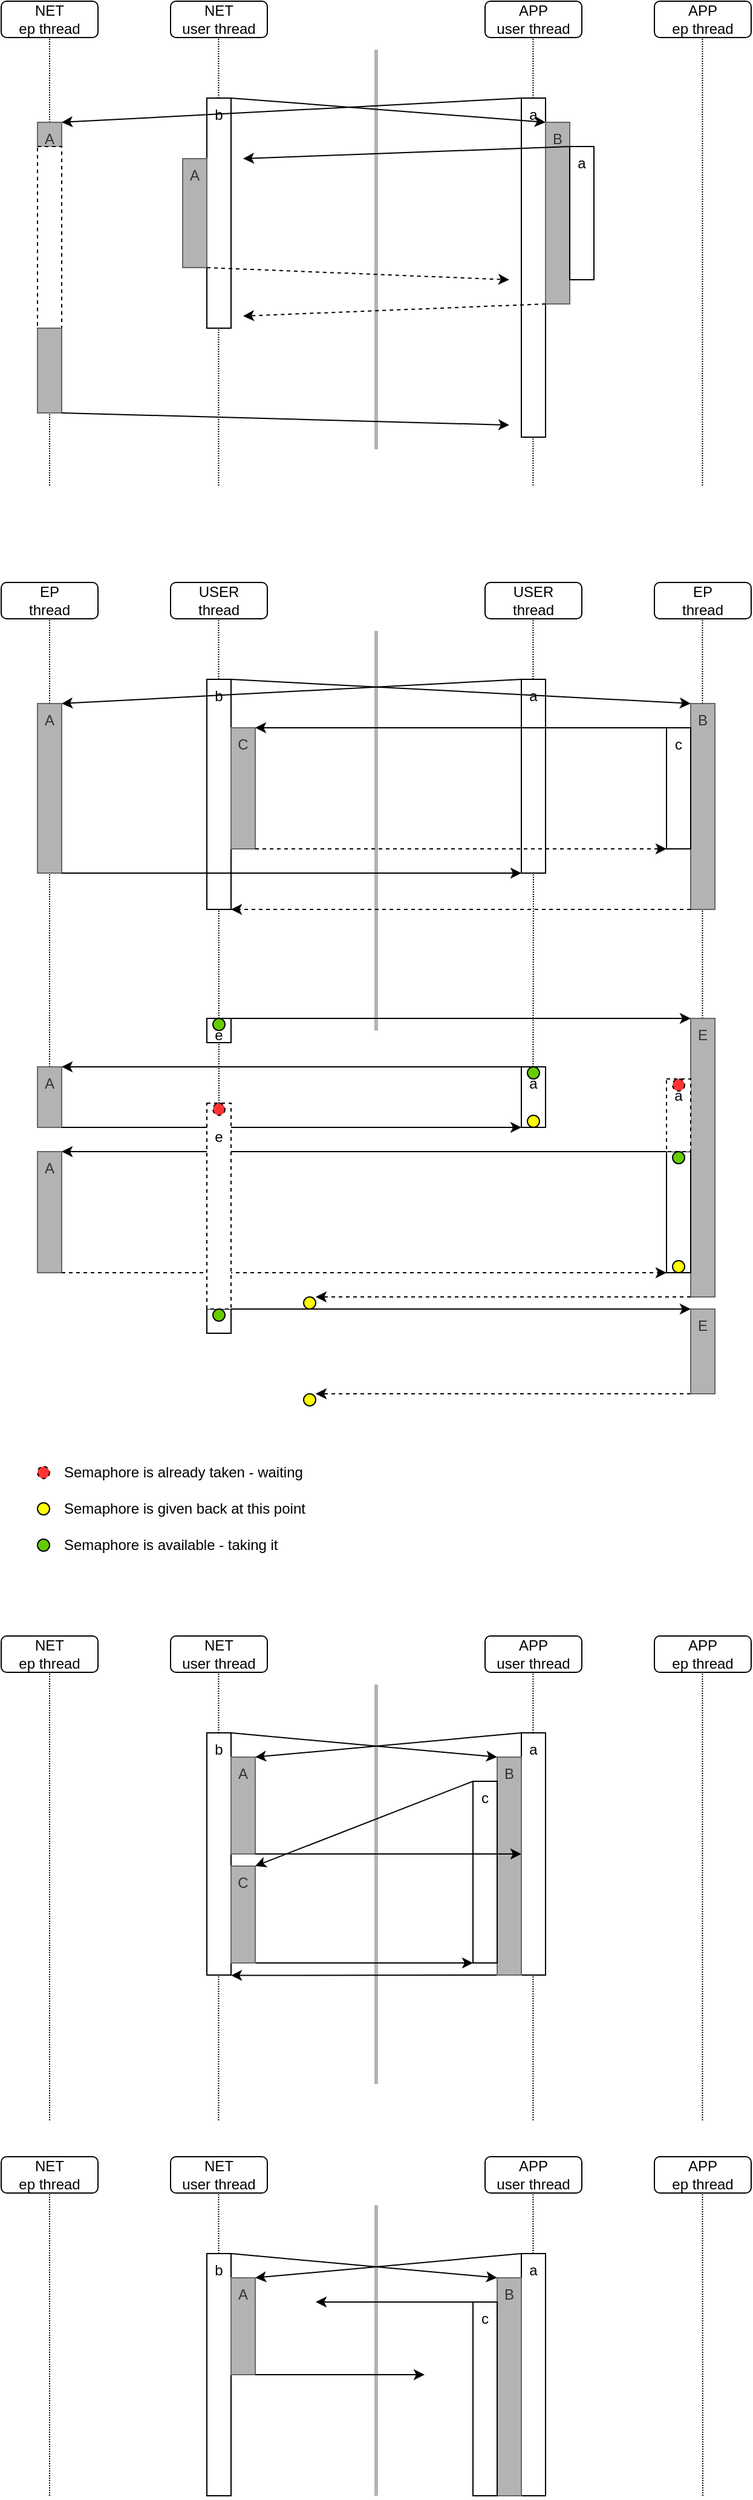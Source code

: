 <mxfile version="12.9.6" type="github"><diagram id="xgrzt0RMuhMkAyC4IfRt" name="Page-1"><mxGraphModel dx="813" dy="510" grid="1" gridSize="10" guides="1" tooltips="1" connect="1" arrows="1" fold="1" page="1" pageScale="1" pageWidth="850" pageHeight="1100" math="0" shadow="0"><root><mxCell id="0"/><mxCell id="1" parent="0"/><mxCell id="1Rv9va5PV-6Wp0BokZfB-43" value="" style="endArrow=none;html=1;strokeColor=#000000;fontColor=#000000;entryX=0.5;entryY=1;entryDx=0;entryDy=0;dashed=1;dashPattern=1 1;" parent="1" target="1Rv9va5PV-6Wp0BokZfB-42" edge="1"><mxGeometry width="50" height="50" relative="1" as="geometry"><mxPoint x="90" y="440" as="sourcePoint"/><mxPoint x="370" y="240" as="targetPoint"/></mxGeometry></mxCell><mxCell id="1Rv9va5PV-6Wp0BokZfB-45" value="" style="endArrow=none;html=1;strokeColor=#000000;fontColor=#000000;entryX=0.5;entryY=1;entryDx=0;entryDy=0;dashed=1;dashPattern=1 1;" parent="1" edge="1"><mxGeometry width="50" height="50" relative="1" as="geometry"><mxPoint x="229.71" y="440" as="sourcePoint"/><mxPoint x="229.71" y="70" as="targetPoint"/></mxGeometry></mxCell><mxCell id="1Rv9va5PV-6Wp0BokZfB-46" value="" style="endArrow=none;html=1;strokeColor=#000000;fontColor=#000000;entryX=0.5;entryY=1;entryDx=0;entryDy=0;dashed=1;dashPattern=1 1;" parent="1" edge="1"><mxGeometry width="50" height="50" relative="1" as="geometry"><mxPoint x="489.71" y="440" as="sourcePoint"/><mxPoint x="489.71" y="70" as="targetPoint"/></mxGeometry></mxCell><mxCell id="1Rv9va5PV-6Wp0BokZfB-47" value="" style="endArrow=none;html=1;strokeColor=#000000;fontColor=#000000;entryX=0.5;entryY=1;entryDx=0;entryDy=0;dashed=1;dashPattern=1 1;" parent="1" edge="1"><mxGeometry width="50" height="50" relative="1" as="geometry"><mxPoint x="629.71" y="440" as="sourcePoint"/><mxPoint x="629.71" y="70" as="targetPoint"/></mxGeometry></mxCell><mxCell id="1Rv9va5PV-6Wp0BokZfB-1" value="b" style="rounded=0;whiteSpace=wrap;html=1;verticalAlign=top;" parent="1" vertex="1"><mxGeometry x="220" y="120" width="20" height="190" as="geometry"/></mxCell><mxCell id="1Rv9va5PV-6Wp0BokZfB-2" value="" style="endArrow=none;html=1;strokeColor=#B3B3B3;strokeWidth=3;" parent="1" edge="1"><mxGeometry width="50" height="50" relative="1" as="geometry"><mxPoint x="360" y="410" as="sourcePoint"/><mxPoint x="360" y="80" as="targetPoint"/></mxGeometry></mxCell><mxCell id="1Rv9va5PV-6Wp0BokZfB-6" style="rounded=0;orthogonalLoop=1;jettySize=auto;html=1;exitX=0;exitY=0;exitDx=0;exitDy=0;entryX=1;entryY=0;entryDx=0;entryDy=0;" parent="1" source="1Rv9va5PV-6Wp0BokZfB-3" target="1Rv9va5PV-6Wp0BokZfB-5" edge="1"><mxGeometry relative="1" as="geometry"><mxPoint x="250" y="140" as="targetPoint"/></mxGeometry></mxCell><mxCell id="1Rv9va5PV-6Wp0BokZfB-3" value="a" style="rounded=0;whiteSpace=wrap;html=1;verticalAlign=top;" parent="1" vertex="1"><mxGeometry x="480" y="120" width="20" height="280" as="geometry"/></mxCell><mxCell id="1Rv9va5PV-6Wp0BokZfB-5" value="A" style="rounded=0;whiteSpace=wrap;html=1;fillColor=#B3B3B3;strokeColor=#666666;fontColor=#333333;verticalAlign=top;" parent="1" vertex="1"><mxGeometry x="80" y="140" width="20" height="20" as="geometry"/></mxCell><mxCell id="1Rv9va5PV-6Wp0BokZfB-7" value="B" style="rounded=0;whiteSpace=wrap;html=1;fillColor=#B3B3B3;strokeColor=#666666;fontColor=#333333;verticalAlign=top;" parent="1" vertex="1"><mxGeometry x="500" y="140" width="20" height="150" as="geometry"/></mxCell><mxCell id="1Rv9va5PV-6Wp0BokZfB-12" value="a" style="rounded=0;whiteSpace=wrap;html=1;verticalAlign=top;" parent="1" vertex="1"><mxGeometry x="520" y="160" width="20" height="110" as="geometry"/></mxCell><mxCell id="1Rv9va5PV-6Wp0BokZfB-20" value="A" style="rounded=0;whiteSpace=wrap;html=1;fillColor=#B3B3B3;strokeColor=#666666;fontColor=#333333;verticalAlign=top;" parent="1" vertex="1"><mxGeometry x="200" y="170" width="20" height="90" as="geometry"/></mxCell><mxCell id="1Rv9va5PV-6Wp0BokZfB-21" style="edgeStyle=none;rounded=0;orthogonalLoop=1;jettySize=auto;html=1;exitX=1;exitY=1;exitDx=0;exitDy=0;dashed=1;" parent="1" edge="1"><mxGeometry relative="1" as="geometry"><mxPoint x="470" y="270" as="targetPoint"/><mxPoint x="220" y="260" as="sourcePoint"/></mxGeometry></mxCell><mxCell id="1Rv9va5PV-6Wp0BokZfB-30" value="" style="rounded=0;whiteSpace=wrap;html=1;verticalAlign=top;dashed=1;" parent="1" vertex="1"><mxGeometry x="80" y="160" width="20" height="150" as="geometry"/></mxCell><mxCell id="1Rv9va5PV-6Wp0BokZfB-34" value="" style="endArrow=classic;html=1;strokeColor=#000000;fontColor=#000000;exitX=0;exitY=0;exitDx=0;exitDy=0;" parent="1" source="1Rv9va5PV-6Wp0BokZfB-12" edge="1"><mxGeometry width="50" height="50" relative="1" as="geometry"><mxPoint x="490" y="250" as="sourcePoint"/><mxPoint x="250" y="170" as="targetPoint"/></mxGeometry></mxCell><mxCell id="1Rv9va5PV-6Wp0BokZfB-35" style="edgeStyle=none;rounded=0;orthogonalLoop=1;jettySize=auto;html=1;exitX=0;exitY=1;exitDx=0;exitDy=0;dashed=1;" parent="1" source="1Rv9va5PV-6Wp0BokZfB-7" edge="1"><mxGeometry relative="1" as="geometry"><mxPoint x="250" y="300" as="targetPoint"/><mxPoint x="230" y="270" as="sourcePoint"/></mxGeometry></mxCell><mxCell id="1Rv9va5PV-6Wp0BokZfB-37" value="" style="rounded=0;whiteSpace=wrap;html=1;fillColor=#B3B3B3;strokeColor=#666666;fontColor=#333333;verticalAlign=top;" parent="1" vertex="1"><mxGeometry x="80" y="310" width="20" height="70" as="geometry"/></mxCell><mxCell id="1Rv9va5PV-6Wp0BokZfB-38" value="" style="endArrow=classic;html=1;strokeColor=#000000;fontColor=#000000;exitX=1;exitY=1;exitDx=0;exitDy=0;" parent="1" source="1Rv9va5PV-6Wp0BokZfB-37" edge="1"><mxGeometry width="50" height="50" relative="1" as="geometry"><mxPoint x="320" y="290" as="sourcePoint"/><mxPoint x="470" y="390" as="targetPoint"/></mxGeometry></mxCell><mxCell id="1Rv9va5PV-6Wp0BokZfB-39" value="NET&lt;br&gt;user thread" style="rounded=1;whiteSpace=wrap;html=1;fillColor=#ffffff;fontColor=#000000;" parent="1" vertex="1"><mxGeometry x="190" y="40" width="80" height="30" as="geometry"/></mxCell><mxCell id="1Rv9va5PV-6Wp0BokZfB-40" value="APP&lt;br&gt;user thread" style="rounded=1;whiteSpace=wrap;html=1;fillColor=#ffffff;fontColor=#000000;" parent="1" vertex="1"><mxGeometry x="450" y="40" width="80" height="30" as="geometry"/></mxCell><mxCell id="1Rv9va5PV-6Wp0BokZfB-41" value="APP&lt;br&gt;ep thread" style="rounded=1;whiteSpace=wrap;html=1;fillColor=#ffffff;fontColor=#000000;" parent="1" vertex="1"><mxGeometry x="590" y="40" width="80" height="30" as="geometry"/></mxCell><mxCell id="1Rv9va5PV-6Wp0BokZfB-42" value="NET&lt;br&gt;ep thread" style="rounded=1;whiteSpace=wrap;html=1;fillColor=#ffffff;fontColor=#000000;" parent="1" vertex="1"><mxGeometry x="50" y="40" width="80" height="30" as="geometry"/></mxCell><mxCell id="1Rv9va5PV-6Wp0BokZfB-8" style="edgeStyle=none;rounded=0;orthogonalLoop=1;jettySize=auto;html=1;exitX=1;exitY=0;exitDx=0;exitDy=0;entryX=0;entryY=0;entryDx=0;entryDy=0;" parent="1" source="1Rv9va5PV-6Wp0BokZfB-1" target="1Rv9va5PV-6Wp0BokZfB-7" edge="1"><mxGeometry relative="1" as="geometry"><mxPoint x="470" y="140" as="targetPoint"/></mxGeometry></mxCell><mxCell id="1Rv9va5PV-6Wp0BokZfB-54" value="" style="endArrow=none;html=1;strokeColor=#000000;fontColor=#000000;entryX=0.5;entryY=1;entryDx=0;entryDy=0;dashed=1;dashPattern=1 1;" parent="1" target="1Rv9va5PV-6Wp0BokZfB-75" edge="1"><mxGeometry width="50" height="50" relative="1" as="geometry"><mxPoint x="90" y="920" as="sourcePoint"/><mxPoint x="370" y="720" as="targetPoint"/></mxGeometry></mxCell><mxCell id="1Rv9va5PV-6Wp0BokZfB-55" value="" style="endArrow=none;html=1;strokeColor=#000000;fontColor=#000000;entryX=0.5;entryY=1;entryDx=0;entryDy=0;dashed=1;dashPattern=1 1;" parent="1" edge="1"><mxGeometry width="50" height="50" relative="1" as="geometry"><mxPoint x="229.994" y="1050" as="sourcePoint"/><mxPoint x="229.71" y="550" as="targetPoint"/></mxGeometry></mxCell><mxCell id="1Rv9va5PV-6Wp0BokZfB-56" value="" style="endArrow=none;html=1;strokeColor=#000000;fontColor=#000000;entryX=0.5;entryY=1;entryDx=0;entryDy=0;dashed=1;dashPattern=1 1;" parent="1" edge="1"><mxGeometry width="50" height="50" relative="1" as="geometry"><mxPoint x="489.948" y="780" as="sourcePoint"/><mxPoint x="489.71" y="550" as="targetPoint"/></mxGeometry></mxCell><mxCell id="1Rv9va5PV-6Wp0BokZfB-57" value="" style="endArrow=none;html=1;strokeColor=#000000;fontColor=#000000;entryX=0.5;entryY=1;entryDx=0;entryDy=0;dashed=1;dashPattern=1 1;" parent="1" edge="1"><mxGeometry width="50" height="50" relative="1" as="geometry"><mxPoint x="629.71" y="920" as="sourcePoint"/><mxPoint x="629.71" y="550" as="targetPoint"/></mxGeometry></mxCell><mxCell id="1Rv9va5PV-6Wp0BokZfB-58" value="b" style="rounded=0;whiteSpace=wrap;html=1;verticalAlign=top;" parent="1" vertex="1"><mxGeometry x="220" y="600" width="20" height="190" as="geometry"/></mxCell><mxCell id="1Rv9va5PV-6Wp0BokZfB-59" value="" style="endArrow=none;html=1;strokeColor=#B3B3B3;strokeWidth=3;" parent="1" edge="1"><mxGeometry width="50" height="50" relative="1" as="geometry"><mxPoint x="360" y="890" as="sourcePoint"/><mxPoint x="360" y="560" as="targetPoint"/></mxGeometry></mxCell><mxCell id="1Rv9va5PV-6Wp0BokZfB-60" style="rounded=0;orthogonalLoop=1;jettySize=auto;html=1;exitX=0;exitY=0;exitDx=0;exitDy=0;entryX=1;entryY=0;entryDx=0;entryDy=0;" parent="1" source="1Rv9va5PV-6Wp0BokZfB-61" target="1Rv9va5PV-6Wp0BokZfB-62" edge="1"><mxGeometry relative="1" as="geometry"><mxPoint x="250" y="620" as="targetPoint"/></mxGeometry></mxCell><mxCell id="1Rv9va5PV-6Wp0BokZfB-61" value="a" style="rounded=0;whiteSpace=wrap;html=1;verticalAlign=top;" parent="1" vertex="1"><mxGeometry x="480" y="600" width="20" height="160" as="geometry"/></mxCell><mxCell id="1Rv9va5PV-6Wp0BokZfB-62" value="A" style="rounded=0;whiteSpace=wrap;html=1;fillColor=#B3B3B3;strokeColor=#666666;fontColor=#333333;verticalAlign=top;" parent="1" vertex="1"><mxGeometry x="80" y="620" width="20" height="140" as="geometry"/></mxCell><mxCell id="1Rv9va5PV-6Wp0BokZfB-63" value="B" style="rounded=0;whiteSpace=wrap;html=1;fillColor=#B3B3B3;strokeColor=#666666;fontColor=#333333;verticalAlign=top;" parent="1" vertex="1"><mxGeometry x="620" y="620" width="20" height="170" as="geometry"/></mxCell><mxCell id="1Rv9va5PV-6Wp0BokZfB-64" value="c" style="rounded=0;whiteSpace=wrap;html=1;verticalAlign=top;" parent="1" vertex="1"><mxGeometry x="600" y="640" width="20" height="100" as="geometry"/></mxCell><mxCell id="1Rv9va5PV-6Wp0BokZfB-65" value="C" style="rounded=0;whiteSpace=wrap;html=1;fillColor=#B3B3B3;strokeColor=#666666;fontColor=#333333;verticalAlign=top;" parent="1" vertex="1"><mxGeometry x="240" y="640" width="20" height="100" as="geometry"/></mxCell><mxCell id="1Rv9va5PV-6Wp0BokZfB-66" style="edgeStyle=none;rounded=0;orthogonalLoop=1;jettySize=auto;html=1;exitX=1;exitY=1;exitDx=0;exitDy=0;dashed=1;entryX=0;entryY=1;entryDx=0;entryDy=0;" parent="1" edge="1" target="1Rv9va5PV-6Wp0BokZfB-64" source="1Rv9va5PV-6Wp0BokZfB-65"><mxGeometry relative="1" as="geometry"><mxPoint x="620" y="750" as="targetPoint"/><mxPoint x="220" y="740" as="sourcePoint"/></mxGeometry></mxCell><mxCell id="1Rv9va5PV-6Wp0BokZfB-68" value="" style="endArrow=classic;html=1;strokeColor=#000000;fontColor=#000000;exitX=0;exitY=0;exitDx=0;exitDy=0;entryX=1;entryY=0;entryDx=0;entryDy=0;" parent="1" source="1Rv9va5PV-6Wp0BokZfB-64" edge="1" target="1Rv9va5PV-6Wp0BokZfB-65"><mxGeometry width="50" height="50" relative="1" as="geometry"><mxPoint x="490" y="730" as="sourcePoint"/><mxPoint x="260" y="650" as="targetPoint"/></mxGeometry></mxCell><mxCell id="1Rv9va5PV-6Wp0BokZfB-69" style="edgeStyle=none;rounded=0;orthogonalLoop=1;jettySize=auto;html=1;dashed=1;entryX=1;entryY=1;entryDx=0;entryDy=0;exitX=0;exitY=1;exitDx=0;exitDy=0;" parent="1" edge="1" target="1Rv9va5PV-6Wp0BokZfB-58" source="1Rv9va5PV-6Wp0BokZfB-63"><mxGeometry relative="1" as="geometry"><mxPoint x="250" y="800" as="targetPoint"/><mxPoint x="620" y="790" as="sourcePoint"/></mxGeometry></mxCell><mxCell id="1Rv9va5PV-6Wp0BokZfB-71" value="" style="endArrow=classic;html=1;strokeColor=#000000;fontColor=#000000;exitX=1;exitY=1;exitDx=0;exitDy=0;entryX=0;entryY=1;entryDx=0;entryDy=0;" parent="1" edge="1" target="1Rv9va5PV-6Wp0BokZfB-61"><mxGeometry width="50" height="50" relative="1" as="geometry"><mxPoint x="100" y="760" as="sourcePoint"/><mxPoint x="470" y="770" as="targetPoint"/></mxGeometry></mxCell><mxCell id="1Rv9va5PV-6Wp0BokZfB-72" value="USER&lt;br&gt;thread" style="rounded=1;whiteSpace=wrap;html=1;fillColor=#ffffff;fontColor=#000000;" parent="1" vertex="1"><mxGeometry x="190" y="520" width="80" height="30" as="geometry"/></mxCell><mxCell id="1Rv9va5PV-6Wp0BokZfB-73" value="USER&lt;br&gt;thread" style="rounded=1;whiteSpace=wrap;html=1;fillColor=#ffffff;fontColor=#000000;" parent="1" vertex="1"><mxGeometry x="450" y="520" width="80" height="30" as="geometry"/></mxCell><mxCell id="1Rv9va5PV-6Wp0BokZfB-74" value="EP&lt;br&gt;thread" style="rounded=1;whiteSpace=wrap;html=1;fillColor=#ffffff;fontColor=#000000;" parent="1" vertex="1"><mxGeometry x="590" y="520" width="80" height="30" as="geometry"/></mxCell><mxCell id="1Rv9va5PV-6Wp0BokZfB-75" value="EP&lt;br&gt;thread" style="rounded=1;whiteSpace=wrap;html=1;fillColor=#ffffff;fontColor=#000000;" parent="1" vertex="1"><mxGeometry x="50" y="520" width="80" height="30" as="geometry"/></mxCell><mxCell id="1Rv9va5PV-6Wp0BokZfB-76" style="edgeStyle=none;rounded=0;orthogonalLoop=1;jettySize=auto;html=1;exitX=1;exitY=0;exitDx=0;exitDy=0;entryX=0;entryY=0;entryDx=0;entryDy=0;" parent="1" source="1Rv9va5PV-6Wp0BokZfB-58" target="1Rv9va5PV-6Wp0BokZfB-63" edge="1"><mxGeometry relative="1" as="geometry"><mxPoint x="470" y="620" as="targetPoint"/></mxGeometry></mxCell><mxCell id="1Rv9va5PV-6Wp0BokZfB-81" value="" style="endArrow=none;html=1;strokeColor=#000000;fontColor=#000000;entryX=0.5;entryY=1;entryDx=0;entryDy=0;dashed=1;dashPattern=1 1;" parent="1" target="1Rv9va5PV-6Wp0BokZfB-61" edge="1"><mxGeometry width="50" height="50" relative="1" as="geometry"><mxPoint x="489.71" y="920" as="sourcePoint"/><mxPoint x="490" y="880" as="targetPoint"/></mxGeometry></mxCell><mxCell id="G7WEoSztosAkv3LRzKmX-35" value="e" style="rounded=0;whiteSpace=wrap;html=1;verticalAlign=top;" vertex="1" parent="1"><mxGeometry x="220" y="880" width="20" height="20" as="geometry"/></mxCell><mxCell id="G7WEoSztosAkv3LRzKmX-36" style="rounded=0;orthogonalLoop=1;jettySize=auto;html=1;exitX=0;exitY=0;exitDx=0;exitDy=0;entryX=1;entryY=0;entryDx=0;entryDy=0;" edge="1" source="G7WEoSztosAkv3LRzKmX-37" target="G7WEoSztosAkv3LRzKmX-38" parent="1"><mxGeometry relative="1" as="geometry"><mxPoint x="250" y="880" as="targetPoint"/></mxGeometry></mxCell><mxCell id="G7WEoSztosAkv3LRzKmX-37" value="a" style="rounded=0;whiteSpace=wrap;html=1;verticalAlign=top;" vertex="1" parent="1"><mxGeometry x="480" y="920" width="20" height="50" as="geometry"/></mxCell><mxCell id="G7WEoSztosAkv3LRzKmX-38" value="A" style="rounded=0;whiteSpace=wrap;html=1;fillColor=#B3B3B3;strokeColor=#666666;fontColor=#333333;verticalAlign=top;" vertex="1" parent="1"><mxGeometry x="80" y="920" width="20" height="50" as="geometry"/></mxCell><mxCell id="G7WEoSztosAkv3LRzKmX-39" value="E" style="rounded=0;whiteSpace=wrap;html=1;fillColor=#B3B3B3;strokeColor=#666666;fontColor=#333333;verticalAlign=top;" vertex="1" parent="1"><mxGeometry x="620" y="880" width="20" height="230" as="geometry"/></mxCell><mxCell id="G7WEoSztosAkv3LRzKmX-40" value="" style="rounded=0;whiteSpace=wrap;html=1;verticalAlign=top;" vertex="1" parent="1"><mxGeometry x="600" y="990" width="20" height="100" as="geometry"/></mxCell><mxCell id="G7WEoSztosAkv3LRzKmX-41" value="A" style="rounded=0;whiteSpace=wrap;html=1;fillColor=#B3B3B3;strokeColor=#666666;fontColor=#333333;verticalAlign=top;" vertex="1" parent="1"><mxGeometry x="80" y="990" width="20" height="100" as="geometry"/></mxCell><mxCell id="G7WEoSztosAkv3LRzKmX-42" style="edgeStyle=none;rounded=0;orthogonalLoop=1;jettySize=auto;html=1;exitX=1;exitY=1;exitDx=0;exitDy=0;dashed=1;entryX=0;entryY=1;entryDx=0;entryDy=0;" edge="1" source="G7WEoSztosAkv3LRzKmX-41" target="G7WEoSztosAkv3LRzKmX-40" parent="1"><mxGeometry relative="1" as="geometry"><mxPoint x="620" y="1010" as="targetPoint"/><mxPoint x="220" y="1000" as="sourcePoint"/></mxGeometry></mxCell><mxCell id="G7WEoSztosAkv3LRzKmX-43" value="" style="endArrow=classic;html=1;strokeColor=#000000;fontColor=#000000;exitX=0;exitY=0;exitDx=0;exitDy=0;entryX=1;entryY=0;entryDx=0;entryDy=0;" edge="1" source="G7WEoSztosAkv3LRzKmX-40" parent="1" target="G7WEoSztosAkv3LRzKmX-41"><mxGeometry width="50" height="50" relative="1" as="geometry"><mxPoint x="490" y="990" as="sourcePoint"/><mxPoint x="260" y="910" as="targetPoint"/></mxGeometry></mxCell><mxCell id="G7WEoSztosAkv3LRzKmX-44" style="edgeStyle=none;rounded=0;orthogonalLoop=1;jettySize=auto;html=1;dashed=1;exitX=0;exitY=1;exitDx=0;exitDy=0;" edge="1" source="G7WEoSztosAkv3LRzKmX-39" parent="1"><mxGeometry relative="1" as="geometry"><mxPoint x="310" y="1110" as="targetPoint"/><mxPoint x="620" y="1050" as="sourcePoint"/></mxGeometry></mxCell><mxCell id="G7WEoSztosAkv3LRzKmX-45" value="" style="endArrow=classic;html=1;strokeColor=#000000;fontColor=#000000;exitX=1;exitY=1;exitDx=0;exitDy=0;entryX=0;entryY=1;entryDx=0;entryDy=0;" edge="1" target="G7WEoSztosAkv3LRzKmX-37" parent="1" source="G7WEoSztosAkv3LRzKmX-38"><mxGeometry width="50" height="50" relative="1" as="geometry"><mxPoint x="100" y="1020" as="sourcePoint"/><mxPoint x="470" y="1030" as="targetPoint"/></mxGeometry></mxCell><mxCell id="G7WEoSztosAkv3LRzKmX-46" style="edgeStyle=none;rounded=0;orthogonalLoop=1;jettySize=auto;html=1;exitX=1;exitY=0;exitDx=0;exitDy=0;entryX=0;entryY=0;entryDx=0;entryDy=0;" edge="1" source="G7WEoSztosAkv3LRzKmX-35" target="G7WEoSztosAkv3LRzKmX-39" parent="1"><mxGeometry relative="1" as="geometry"><mxPoint x="470" y="880" as="targetPoint"/></mxGeometry></mxCell><mxCell id="G7WEoSztosAkv3LRzKmX-47" value="a" style="rounded=0;whiteSpace=wrap;html=1;verticalAlign=top;dashed=1;" vertex="1" parent="1"><mxGeometry x="600" y="930" width="20" height="60" as="geometry"/></mxCell><mxCell id="G7WEoSztosAkv3LRzKmX-48" value="" style="ellipse;whiteSpace=wrap;html=1;fillColor=#66CC00;" vertex="1" parent="1"><mxGeometry x="485" y="920" width="10" height="10" as="geometry"/></mxCell><mxCell id="G7WEoSztosAkv3LRzKmX-49" value="" style="ellipse;whiteSpace=wrap;html=1;dashed=1;fillColor=#FF3333;" vertex="1" parent="1"><mxGeometry x="605" y="930" width="10" height="10" as="geometry"/></mxCell><mxCell id="G7WEoSztosAkv3LRzKmX-51" value="" style="ellipse;whiteSpace=wrap;html=1;fillColor=#66CC00;" vertex="1" parent="1"><mxGeometry x="225" y="880" width="10" height="10" as="geometry"/></mxCell><mxCell id="G7WEoSztosAkv3LRzKmX-52" value="" style="ellipse;whiteSpace=wrap;html=1;fillColor=#FFFF00;" vertex="1" parent="1"><mxGeometry x="485" y="960" width="10" height="10" as="geometry"/></mxCell><mxCell id="G7WEoSztosAkv3LRzKmX-53" value="" style="ellipse;whiteSpace=wrap;html=1;fillColor=#FFFF00;" vertex="1" parent="1"><mxGeometry x="300" y="1110" width="10" height="10" as="geometry"/></mxCell><mxCell id="G7WEoSztosAkv3LRzKmX-54" value="" style="ellipse;whiteSpace=wrap;html=1;fillColor=#FFFF00;" vertex="1" parent="1"><mxGeometry x="605" y="1080" width="10" height="10" as="geometry"/></mxCell><mxCell id="G7WEoSztosAkv3LRzKmX-57" value="" style="ellipse;whiteSpace=wrap;html=1;fillColor=#66CC00;" vertex="1" parent="1"><mxGeometry x="605" y="990" width="10" height="10" as="geometry"/></mxCell><mxCell id="G7WEoSztosAkv3LRzKmX-65" style="edgeStyle=none;rounded=0;orthogonalLoop=1;jettySize=auto;html=1;exitX=1;exitY=0;exitDx=0;exitDy=0;entryX=0;entryY=0;entryDx=0;entryDy=0;" edge="1" parent="1" source="G7WEoSztosAkv3LRzKmX-59" target="G7WEoSztosAkv3LRzKmX-64"><mxGeometry relative="1" as="geometry"/></mxCell><mxCell id="G7WEoSztosAkv3LRzKmX-59" value="" style="rounded=0;whiteSpace=wrap;html=1;verticalAlign=top;" vertex="1" parent="1"><mxGeometry x="220" y="1120" width="20" height="20" as="geometry"/></mxCell><mxCell id="G7WEoSztosAkv3LRzKmX-60" value="&lt;br&gt;e" style="rounded=0;whiteSpace=wrap;html=1;verticalAlign=top;dashed=1;" vertex="1" parent="1"><mxGeometry x="220" y="950" width="20" height="170" as="geometry"/></mxCell><mxCell id="G7WEoSztosAkv3LRzKmX-61" value="" style="ellipse;whiteSpace=wrap;html=1;dashed=1;fillColor=#FF3333;" vertex="1" parent="1"><mxGeometry x="225" y="950" width="10" height="10" as="geometry"/></mxCell><mxCell id="G7WEoSztosAkv3LRzKmX-63" value="" style="ellipse;whiteSpace=wrap;html=1;fillColor=#66CC00;" vertex="1" parent="1"><mxGeometry x="225" y="1120" width="10" height="10" as="geometry"/></mxCell><mxCell id="G7WEoSztosAkv3LRzKmX-66" style="edgeStyle=none;rounded=0;orthogonalLoop=1;jettySize=auto;html=1;exitX=0;exitY=1;exitDx=0;exitDy=0;dashed=1;" edge="1" parent="1" source="G7WEoSztosAkv3LRzKmX-64"><mxGeometry relative="1" as="geometry"><mxPoint x="310" y="1190" as="targetPoint"/></mxGeometry></mxCell><mxCell id="G7WEoSztosAkv3LRzKmX-64" value="E" style="rounded=0;whiteSpace=wrap;html=1;fillColor=#B3B3B3;strokeColor=#666666;fontColor=#333333;verticalAlign=top;" vertex="1" parent="1"><mxGeometry x="620" y="1120" width="20" height="70" as="geometry"/></mxCell><mxCell id="G7WEoSztosAkv3LRzKmX-67" value="" style="ellipse;whiteSpace=wrap;html=1;fillColor=#FFFF00;" vertex="1" parent="1"><mxGeometry x="300" y="1190" width="10" height="10" as="geometry"/></mxCell><mxCell id="G7WEoSztosAkv3LRzKmX-68" value="" style="ellipse;whiteSpace=wrap;html=1;fillColor=#66CC00;" vertex="1" parent="1"><mxGeometry x="80" y="1310" width="10" height="10" as="geometry"/></mxCell><mxCell id="G7WEoSztosAkv3LRzKmX-69" value="" style="ellipse;whiteSpace=wrap;html=1;fillColor=#FFFF00;" vertex="1" parent="1"><mxGeometry x="80" y="1280" width="10" height="10" as="geometry"/></mxCell><mxCell id="G7WEoSztosAkv3LRzKmX-70" value="" style="ellipse;whiteSpace=wrap;html=1;dashed=1;fillColor=#FF3333;" vertex="1" parent="1"><mxGeometry x="80" y="1250" width="10" height="10" as="geometry"/></mxCell><mxCell id="G7WEoSztosAkv3LRzKmX-72" value="Semaphore is already taken - waiting" style="text;html=1;strokeColor=none;fillColor=none;align=left;verticalAlign=middle;whiteSpace=wrap;rounded=0;" vertex="1" parent="1"><mxGeometry x="100" y="1240" width="220" height="30" as="geometry"/></mxCell><mxCell id="G7WEoSztosAkv3LRzKmX-73" value="Semaphore is given back at this point" style="text;html=1;strokeColor=none;fillColor=none;align=left;verticalAlign=middle;whiteSpace=wrap;rounded=0;" vertex="1" parent="1"><mxGeometry x="100" y="1270" width="220" height="30" as="geometry"/></mxCell><mxCell id="G7WEoSztosAkv3LRzKmX-74" value="Semaphore is available - taking it" style="text;html=1;strokeColor=none;fillColor=none;align=left;verticalAlign=middle;whiteSpace=wrap;rounded=0;" vertex="1" parent="1"><mxGeometry x="100" y="1300" width="220" height="30" as="geometry"/></mxCell><mxCell id="G7WEoSztosAkv3LRzKmX-94" value="" style="endArrow=none;html=1;strokeColor=#000000;fontColor=#000000;entryX=0.5;entryY=1;entryDx=0;entryDy=0;dashed=1;dashPattern=1 1;" edge="1" parent="1" target="G7WEoSztosAkv3LRzKmX-115"><mxGeometry width="50" height="50" relative="1" as="geometry"><mxPoint x="90" y="1790" as="sourcePoint"/><mxPoint x="370" y="1590" as="targetPoint"/></mxGeometry></mxCell><mxCell id="G7WEoSztosAkv3LRzKmX-95" value="" style="endArrow=none;html=1;strokeColor=#000000;fontColor=#000000;entryX=0.5;entryY=1;entryDx=0;entryDy=0;dashed=1;dashPattern=1 1;" edge="1" parent="1"><mxGeometry width="50" height="50" relative="1" as="geometry"><mxPoint x="229.71" y="1790" as="sourcePoint"/><mxPoint x="229.71" y="1420" as="targetPoint"/></mxGeometry></mxCell><mxCell id="G7WEoSztosAkv3LRzKmX-96" value="" style="endArrow=none;html=1;strokeColor=#000000;fontColor=#000000;entryX=0.5;entryY=1;entryDx=0;entryDy=0;dashed=1;dashPattern=1 1;" edge="1" parent="1"><mxGeometry width="50" height="50" relative="1" as="geometry"><mxPoint x="489.71" y="1790" as="sourcePoint"/><mxPoint x="489.71" y="1420" as="targetPoint"/></mxGeometry></mxCell><mxCell id="G7WEoSztosAkv3LRzKmX-97" value="" style="endArrow=none;html=1;strokeColor=#000000;fontColor=#000000;entryX=0.5;entryY=1;entryDx=0;entryDy=0;dashed=1;dashPattern=1 1;" edge="1" parent="1"><mxGeometry width="50" height="50" relative="1" as="geometry"><mxPoint x="629.71" y="1790" as="sourcePoint"/><mxPoint x="629.71" y="1420" as="targetPoint"/></mxGeometry></mxCell><mxCell id="G7WEoSztosAkv3LRzKmX-98" value="b" style="rounded=0;whiteSpace=wrap;html=1;verticalAlign=top;" vertex="1" parent="1"><mxGeometry x="220" y="1470" width="20" height="200" as="geometry"/></mxCell><mxCell id="G7WEoSztosAkv3LRzKmX-99" value="" style="endArrow=none;html=1;strokeColor=#B3B3B3;strokeWidth=3;" edge="1" parent="1"><mxGeometry width="50" height="50" relative="1" as="geometry"><mxPoint x="360" y="1760" as="sourcePoint"/><mxPoint x="360" y="1430" as="targetPoint"/></mxGeometry></mxCell><mxCell id="G7WEoSztosAkv3LRzKmX-100" style="rounded=0;orthogonalLoop=1;jettySize=auto;html=1;exitX=0;exitY=0;exitDx=0;exitDy=0;entryX=1;entryY=0;entryDx=0;entryDy=0;" edge="1" parent="1" source="G7WEoSztosAkv3LRzKmX-101" target="G7WEoSztosAkv3LRzKmX-102"><mxGeometry relative="1" as="geometry"><mxPoint x="250" y="1490" as="targetPoint"/></mxGeometry></mxCell><mxCell id="G7WEoSztosAkv3LRzKmX-101" value="a" style="rounded=0;whiteSpace=wrap;html=1;verticalAlign=top;" vertex="1" parent="1"><mxGeometry x="480" y="1470" width="20" height="200" as="geometry"/></mxCell><mxCell id="G7WEoSztosAkv3LRzKmX-102" value="A" style="rounded=0;whiteSpace=wrap;html=1;fillColor=#B3B3B3;strokeColor=#666666;fontColor=#333333;verticalAlign=top;" vertex="1" parent="1"><mxGeometry x="240" y="1490" width="20" height="80" as="geometry"/></mxCell><mxCell id="G7WEoSztosAkv3LRzKmX-121" style="edgeStyle=none;rounded=0;orthogonalLoop=1;jettySize=auto;html=1;exitX=0;exitY=1;exitDx=0;exitDy=0;" edge="1" parent="1" source="G7WEoSztosAkv3LRzKmX-103"><mxGeometry relative="1" as="geometry"><mxPoint x="240" y="1670.286" as="targetPoint"/></mxGeometry></mxCell><mxCell id="G7WEoSztosAkv3LRzKmX-103" value="B" style="rounded=0;whiteSpace=wrap;html=1;fillColor=#B3B3B3;strokeColor=#666666;fontColor=#333333;verticalAlign=top;" vertex="1" parent="1"><mxGeometry x="460" y="1490" width="20" height="180" as="geometry"/></mxCell><mxCell id="G7WEoSztosAkv3LRzKmX-117" style="edgeStyle=none;rounded=0;orthogonalLoop=1;jettySize=auto;html=1;exitX=0;exitY=0;exitDx=0;exitDy=0;" edge="1" parent="1" source="G7WEoSztosAkv3LRzKmX-104"><mxGeometry relative="1" as="geometry"><mxPoint x="260" y="1580" as="targetPoint"/></mxGeometry></mxCell><mxCell id="G7WEoSztosAkv3LRzKmX-104" value="c" style="rounded=0;whiteSpace=wrap;html=1;verticalAlign=top;" vertex="1" parent="1"><mxGeometry x="440" y="1510" width="20" height="150" as="geometry"/></mxCell><mxCell id="G7WEoSztosAkv3LRzKmX-112" value="NET&lt;br&gt;user thread" style="rounded=1;whiteSpace=wrap;html=1;fillColor=#ffffff;fontColor=#000000;" vertex="1" parent="1"><mxGeometry x="190" y="1390" width="80" height="30" as="geometry"/></mxCell><mxCell id="G7WEoSztosAkv3LRzKmX-113" value="APP&lt;br&gt;user thread" style="rounded=1;whiteSpace=wrap;html=1;fillColor=#ffffff;fontColor=#000000;" vertex="1" parent="1"><mxGeometry x="450" y="1390" width="80" height="30" as="geometry"/></mxCell><mxCell id="G7WEoSztosAkv3LRzKmX-114" value="APP&lt;br&gt;ep thread" style="rounded=1;whiteSpace=wrap;html=1;fillColor=#ffffff;fontColor=#000000;" vertex="1" parent="1"><mxGeometry x="590" y="1390" width="80" height="30" as="geometry"/></mxCell><mxCell id="G7WEoSztosAkv3LRzKmX-115" value="NET&lt;br&gt;ep thread" style="rounded=1;whiteSpace=wrap;html=1;fillColor=#ffffff;fontColor=#000000;" vertex="1" parent="1"><mxGeometry x="50" y="1390" width="80" height="30" as="geometry"/></mxCell><mxCell id="G7WEoSztosAkv3LRzKmX-116" style="edgeStyle=none;rounded=0;orthogonalLoop=1;jettySize=auto;html=1;exitX=1;exitY=0;exitDx=0;exitDy=0;entryX=0;entryY=0;entryDx=0;entryDy=0;" edge="1" parent="1" source="G7WEoSztosAkv3LRzKmX-98" target="G7WEoSztosAkv3LRzKmX-103"><mxGeometry relative="1" as="geometry"><mxPoint x="470" y="1490" as="targetPoint"/></mxGeometry></mxCell><mxCell id="G7WEoSztosAkv3LRzKmX-118" style="edgeStyle=none;rounded=0;orthogonalLoop=1;jettySize=auto;html=1;exitX=1;exitY=1;exitDx=0;exitDy=0;" edge="1" parent="1" source="G7WEoSztosAkv3LRzKmX-102"><mxGeometry relative="1" as="geometry"><mxPoint x="480" y="1570" as="targetPoint"/></mxGeometry></mxCell><mxCell id="G7WEoSztosAkv3LRzKmX-120" style="edgeStyle=none;rounded=0;orthogonalLoop=1;jettySize=auto;html=1;exitX=1;exitY=1;exitDx=0;exitDy=0;" edge="1" parent="1" source="G7WEoSztosAkv3LRzKmX-119"><mxGeometry relative="1" as="geometry"><mxPoint x="440" y="1660" as="targetPoint"/></mxGeometry></mxCell><mxCell id="G7WEoSztosAkv3LRzKmX-119" value="C" style="rounded=0;whiteSpace=wrap;html=1;fillColor=#B3B3B3;strokeColor=#666666;fontColor=#333333;verticalAlign=top;" vertex="1" parent="1"><mxGeometry x="240" y="1580" width="20" height="80" as="geometry"/></mxCell><mxCell id="G7WEoSztosAkv3LRzKmX-122" value="" style="endArrow=none;html=1;strokeColor=#000000;fontColor=#000000;entryX=0.5;entryY=1;entryDx=0;entryDy=0;dashed=1;dashPattern=1 1;" edge="1" target="G7WEoSztosAkv3LRzKmX-138" parent="1"><mxGeometry width="50" height="50" relative="1" as="geometry"><mxPoint x="90" y="2100" as="sourcePoint"/><mxPoint x="370" y="2020" as="targetPoint"/></mxGeometry></mxCell><mxCell id="G7WEoSztosAkv3LRzKmX-123" value="" style="endArrow=none;html=1;strokeColor=#000000;fontColor=#000000;entryX=0.5;entryY=1;entryDx=0;entryDy=0;dashed=1;dashPattern=1 1;exitX=0.5;exitY=1;exitDx=0;exitDy=0;" edge="1" parent="1" source="G7WEoSztosAkv3LRzKmX-126"><mxGeometry width="50" height="50" relative="1" as="geometry"><mxPoint x="230" y="2120" as="sourcePoint"/><mxPoint x="229.71" y="1850" as="targetPoint"/></mxGeometry></mxCell><mxCell id="G7WEoSztosAkv3LRzKmX-124" value="" style="endArrow=none;html=1;strokeColor=#000000;fontColor=#000000;entryX=0.5;entryY=1;entryDx=0;entryDy=0;dashed=1;dashPattern=1 1;exitX=0.5;exitY=1;exitDx=0;exitDy=0;" edge="1" parent="1" source="G7WEoSztosAkv3LRzKmX-129"><mxGeometry width="50" height="50" relative="1" as="geometry"><mxPoint x="489.71" y="2220" as="sourcePoint"/><mxPoint x="489.71" y="1850" as="targetPoint"/></mxGeometry></mxCell><mxCell id="G7WEoSztosAkv3LRzKmX-125" value="" style="endArrow=none;html=1;strokeColor=#000000;fontColor=#000000;entryX=0.5;entryY=1;entryDx=0;entryDy=0;dashed=1;dashPattern=1 1;" edge="1" parent="1"><mxGeometry width="50" height="50" relative="1" as="geometry"><mxPoint x="630" y="2100" as="sourcePoint"/><mxPoint x="629.71" y="1850" as="targetPoint"/></mxGeometry></mxCell><mxCell id="G7WEoSztosAkv3LRzKmX-126" value="b" style="rounded=0;whiteSpace=wrap;html=1;verticalAlign=top;" vertex="1" parent="1"><mxGeometry x="220" y="1900" width="20" height="200" as="geometry"/></mxCell><mxCell id="G7WEoSztosAkv3LRzKmX-127" value="" style="endArrow=none;html=1;strokeColor=#B3B3B3;strokeWidth=3;" edge="1" parent="1"><mxGeometry width="50" height="50" relative="1" as="geometry"><mxPoint x="360" y="2100" as="sourcePoint"/><mxPoint x="360" y="1860" as="targetPoint"/></mxGeometry></mxCell><mxCell id="G7WEoSztosAkv3LRzKmX-128" style="rounded=0;orthogonalLoop=1;jettySize=auto;html=1;exitX=0;exitY=0;exitDx=0;exitDy=0;entryX=1;entryY=0;entryDx=0;entryDy=0;" edge="1" source="G7WEoSztosAkv3LRzKmX-129" target="G7WEoSztosAkv3LRzKmX-130" parent="1"><mxGeometry relative="1" as="geometry"><mxPoint x="250" y="1920" as="targetPoint"/></mxGeometry></mxCell><mxCell id="G7WEoSztosAkv3LRzKmX-129" value="a" style="rounded=0;whiteSpace=wrap;html=1;verticalAlign=top;" vertex="1" parent="1"><mxGeometry x="480" y="1900" width="20" height="200" as="geometry"/></mxCell><mxCell id="G7WEoSztosAkv3LRzKmX-130" value="A" style="rounded=0;whiteSpace=wrap;html=1;fillColor=#B3B3B3;strokeColor=#666666;fontColor=#333333;verticalAlign=top;" vertex="1" parent="1"><mxGeometry x="240" y="1920" width="20" height="80" as="geometry"/></mxCell><mxCell id="G7WEoSztosAkv3LRzKmX-132" value="B" style="rounded=0;whiteSpace=wrap;html=1;fillColor=#B3B3B3;strokeColor=#666666;fontColor=#333333;verticalAlign=top;" vertex="1" parent="1"><mxGeometry x="460" y="1920" width="20" height="180" as="geometry"/></mxCell><mxCell id="G7WEoSztosAkv3LRzKmX-133" style="edgeStyle=none;rounded=0;orthogonalLoop=1;jettySize=auto;html=1;exitX=0;exitY=0;exitDx=0;exitDy=0;" edge="1" source="G7WEoSztosAkv3LRzKmX-134" parent="1"><mxGeometry relative="1" as="geometry"><mxPoint x="310" y="1940" as="targetPoint"/></mxGeometry></mxCell><mxCell id="G7WEoSztosAkv3LRzKmX-134" value="c" style="rounded=0;whiteSpace=wrap;html=1;verticalAlign=top;" vertex="1" parent="1"><mxGeometry x="440" y="1940" width="20" height="160" as="geometry"/></mxCell><mxCell id="G7WEoSztosAkv3LRzKmX-135" value="NET&lt;br&gt;user thread" style="rounded=1;whiteSpace=wrap;html=1;fillColor=#ffffff;fontColor=#000000;" vertex="1" parent="1"><mxGeometry x="190" y="1820" width="80" height="30" as="geometry"/></mxCell><mxCell id="G7WEoSztosAkv3LRzKmX-136" value="APP&lt;br&gt;user thread" style="rounded=1;whiteSpace=wrap;html=1;fillColor=#ffffff;fontColor=#000000;" vertex="1" parent="1"><mxGeometry x="450" y="1820" width="80" height="30" as="geometry"/></mxCell><mxCell id="G7WEoSztosAkv3LRzKmX-137" value="APP&lt;br&gt;ep thread" style="rounded=1;whiteSpace=wrap;html=1;fillColor=#ffffff;fontColor=#000000;" vertex="1" parent="1"><mxGeometry x="590" y="1820" width="80" height="30" as="geometry"/></mxCell><mxCell id="G7WEoSztosAkv3LRzKmX-138" value="NET&lt;br&gt;ep thread" style="rounded=1;whiteSpace=wrap;html=1;fillColor=#ffffff;fontColor=#000000;" vertex="1" parent="1"><mxGeometry x="50" y="1820" width="80" height="30" as="geometry"/></mxCell><mxCell id="G7WEoSztosAkv3LRzKmX-139" style="edgeStyle=none;rounded=0;orthogonalLoop=1;jettySize=auto;html=1;exitX=1;exitY=0;exitDx=0;exitDy=0;entryX=0;entryY=0;entryDx=0;entryDy=0;" edge="1" source="G7WEoSztosAkv3LRzKmX-126" target="G7WEoSztosAkv3LRzKmX-132" parent="1"><mxGeometry relative="1" as="geometry"><mxPoint x="470" y="1920" as="targetPoint"/></mxGeometry></mxCell><mxCell id="G7WEoSztosAkv3LRzKmX-140" style="edgeStyle=none;rounded=0;orthogonalLoop=1;jettySize=auto;html=1;exitX=1;exitY=1;exitDx=0;exitDy=0;" edge="1" source="G7WEoSztosAkv3LRzKmX-130" parent="1"><mxGeometry relative="1" as="geometry"><mxPoint x="400" y="2000" as="targetPoint"/></mxGeometry></mxCell></root></mxGraphModel></diagram></mxfile>